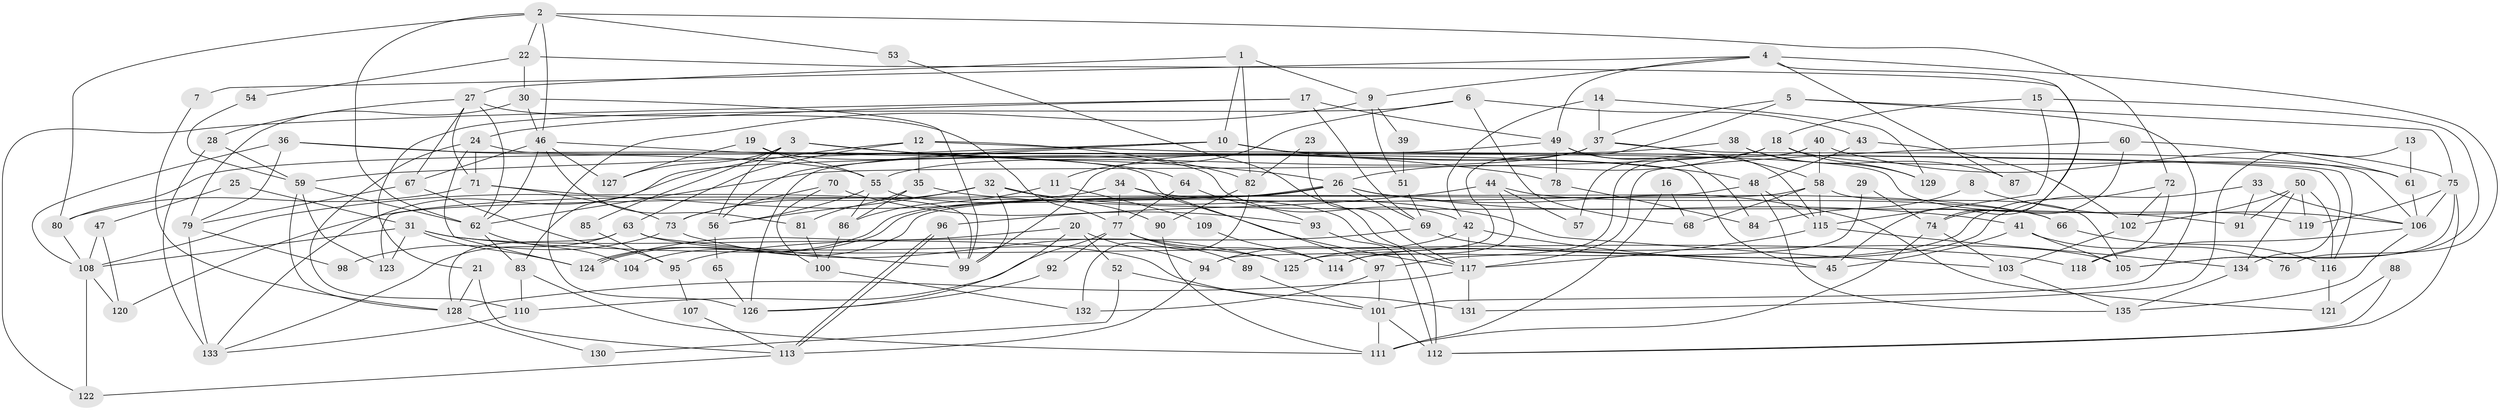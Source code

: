 // Generated by graph-tools (version 1.1) at 2025/51/03/09/25 04:51:02]
// undirected, 135 vertices, 270 edges
graph export_dot {
graph [start="1"]
  node [color=gray90,style=filled];
  1;
  2;
  3;
  4;
  5;
  6;
  7;
  8;
  9;
  10;
  11;
  12;
  13;
  14;
  15;
  16;
  17;
  18;
  19;
  20;
  21;
  22;
  23;
  24;
  25;
  26;
  27;
  28;
  29;
  30;
  31;
  32;
  33;
  34;
  35;
  36;
  37;
  38;
  39;
  40;
  41;
  42;
  43;
  44;
  45;
  46;
  47;
  48;
  49;
  50;
  51;
  52;
  53;
  54;
  55;
  56;
  57;
  58;
  59;
  60;
  61;
  62;
  63;
  64;
  65;
  66;
  67;
  68;
  69;
  70;
  71;
  72;
  73;
  74;
  75;
  76;
  77;
  78;
  79;
  80;
  81;
  82;
  83;
  84;
  85;
  86;
  87;
  88;
  89;
  90;
  91;
  92;
  93;
  94;
  95;
  96;
  97;
  98;
  99;
  100;
  101;
  102;
  103;
  104;
  105;
  106;
  107;
  108;
  109;
  110;
  111;
  112;
  113;
  114;
  115;
  116;
  117;
  118;
  119;
  120;
  121;
  122;
  123;
  124;
  125;
  126;
  127;
  128;
  129;
  130;
  131;
  132;
  133;
  134;
  135;
  1 -- 27;
  1 -- 10;
  1 -- 9;
  1 -- 82;
  2 -- 72;
  2 -- 80;
  2 -- 22;
  2 -- 46;
  2 -- 53;
  2 -- 62;
  3 -- 26;
  3 -- 127;
  3 -- 56;
  3 -- 78;
  3 -- 85;
  4 -- 9;
  4 -- 45;
  4 -- 7;
  4 -- 49;
  4 -- 76;
  4 -- 87;
  5 -- 37;
  5 -- 101;
  5 -- 75;
  5 -- 94;
  6 -- 43;
  6 -- 21;
  6 -- 11;
  6 -- 68;
  7 -- 128;
  8 -- 84;
  8 -- 106;
  9 -- 126;
  9 -- 39;
  9 -- 51;
  10 -- 59;
  10 -- 56;
  10 -- 48;
  10 -- 116;
  10 -- 119;
  10 -- 126;
  11 -- 86;
  11 -- 109;
  12 -- 35;
  12 -- 83;
  12 -- 63;
  12 -- 82;
  12 -- 134;
  13 -- 61;
  13 -- 131;
  14 -- 42;
  14 -- 37;
  14 -- 129;
  15 -- 105;
  15 -- 18;
  15 -- 115;
  16 -- 68;
  16 -- 111;
  17 -- 49;
  17 -- 24;
  17 -- 69;
  17 -- 122;
  18 -- 62;
  18 -- 26;
  18 -- 61;
  18 -- 129;
  19 -- 55;
  19 -- 42;
  19 -- 127;
  20 -- 94;
  20 -- 124;
  20 -- 52;
  20 -- 126;
  21 -- 113;
  21 -- 128;
  22 -- 30;
  22 -- 54;
  22 -- 74;
  23 -- 82;
  23 -- 117;
  24 -- 71;
  24 -- 110;
  24 -- 45;
  24 -- 124;
  25 -- 31;
  25 -- 47;
  26 -- 124;
  26 -- 124;
  26 -- 41;
  26 -- 69;
  26 -- 120;
  26 -- 121;
  27 -- 67;
  27 -- 62;
  27 -- 28;
  27 -- 71;
  27 -- 77;
  28 -- 133;
  28 -- 59;
  29 -- 74;
  29 -- 125;
  30 -- 46;
  30 -- 79;
  30 -- 99;
  31 -- 123;
  31 -- 124;
  31 -- 108;
  31 -- 118;
  31 -- 131;
  32 -- 103;
  32 -- 99;
  32 -- 56;
  32 -- 73;
  32 -- 90;
  33 -- 106;
  33 -- 114;
  33 -- 91;
  34 -- 117;
  34 -- 77;
  34 -- 66;
  34 -- 108;
  35 -- 86;
  35 -- 91;
  35 -- 81;
  36 -- 108;
  36 -- 55;
  36 -- 79;
  36 -- 97;
  37 -- 55;
  37 -- 99;
  37 -- 58;
  37 -- 106;
  38 -- 80;
  38 -- 129;
  38 -- 87;
  39 -- 51;
  40 -- 75;
  40 -- 58;
  40 -- 57;
  40 -- 97;
  41 -- 45;
  41 -- 105;
  41 -- 76;
  42 -- 117;
  42 -- 94;
  42 -- 45;
  43 -- 48;
  43 -- 102;
  44 -- 96;
  44 -- 66;
  44 -- 57;
  44 -- 114;
  46 -- 62;
  46 -- 64;
  46 -- 67;
  46 -- 81;
  46 -- 127;
  47 -- 108;
  47 -- 120;
  48 -- 115;
  48 -- 123;
  48 -- 135;
  49 -- 115;
  49 -- 78;
  49 -- 84;
  49 -- 133;
  50 -- 134;
  50 -- 119;
  50 -- 91;
  50 -- 102;
  50 -- 116;
  51 -- 69;
  52 -- 101;
  52 -- 130;
  53 -- 117;
  54 -- 59;
  55 -- 56;
  55 -- 112;
  55 -- 86;
  56 -- 65;
  58 -- 115;
  58 -- 68;
  58 -- 104;
  58 -- 105;
  59 -- 128;
  59 -- 62;
  59 -- 123;
  60 -- 74;
  60 -- 61;
  60 -- 117;
  61 -- 106;
  62 -- 83;
  62 -- 104;
  63 -- 125;
  63 -- 99;
  63 -- 128;
  63 -- 133;
  64 -- 77;
  64 -- 93;
  65 -- 126;
  66 -- 116;
  67 -- 79;
  67 -- 95;
  69 -- 95;
  69 -- 105;
  70 -- 100;
  70 -- 73;
  70 -- 93;
  71 -- 99;
  71 -- 73;
  71 -- 80;
  72 -- 118;
  72 -- 102;
  72 -- 125;
  73 -- 98;
  73 -- 125;
  74 -- 111;
  74 -- 103;
  75 -- 105;
  75 -- 106;
  75 -- 112;
  75 -- 119;
  77 -- 110;
  77 -- 89;
  77 -- 92;
  77 -- 114;
  78 -- 84;
  79 -- 133;
  79 -- 98;
  80 -- 108;
  81 -- 100;
  82 -- 90;
  82 -- 132;
  83 -- 111;
  83 -- 110;
  85 -- 95;
  86 -- 100;
  88 -- 121;
  88 -- 112;
  89 -- 101;
  90 -- 111;
  92 -- 126;
  93 -- 112;
  94 -- 113;
  95 -- 107;
  96 -- 113;
  96 -- 113;
  96 -- 99;
  97 -- 101;
  97 -- 132;
  100 -- 132;
  101 -- 112;
  101 -- 111;
  102 -- 103;
  103 -- 135;
  106 -- 118;
  106 -- 135;
  107 -- 113;
  108 -- 120;
  108 -- 122;
  109 -- 114;
  110 -- 133;
  113 -- 122;
  115 -- 134;
  115 -- 117;
  116 -- 121;
  117 -- 128;
  117 -- 131;
  128 -- 130;
  134 -- 135;
}
